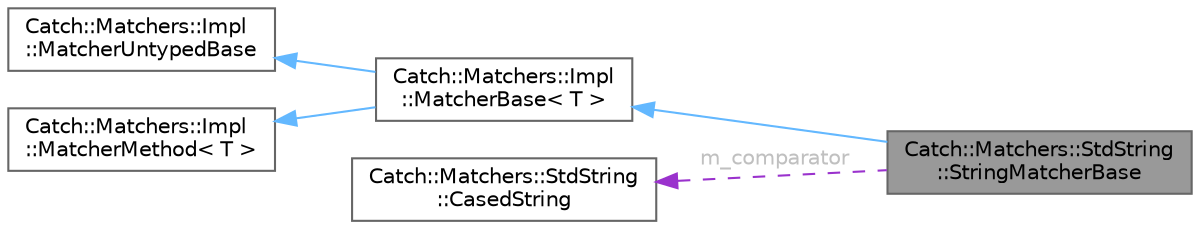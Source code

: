 digraph "Catch::Matchers::StdString::StringMatcherBase"
{
 // LATEX_PDF_SIZE
  bgcolor="transparent";
  edge [fontname=Helvetica,fontsize=10,labelfontname=Helvetica,labelfontsize=10];
  node [fontname=Helvetica,fontsize=10,shape=box,height=0.2,width=0.4];
  rankdir="LR";
  Node1 [id="Node000001",label="Catch::Matchers::StdString\l::StringMatcherBase",height=0.2,width=0.4,color="gray40", fillcolor="grey60", style="filled", fontcolor="black",tooltip=" "];
  Node2 -> Node1 [id="edge9_Node000001_Node000002",dir="back",color="steelblue1",style="solid",tooltip=" "];
  Node2 [id="Node000002",label="Catch::Matchers::Impl\l::MatcherBase\< T \>",height=0.2,width=0.4,color="gray40", fillcolor="white", style="filled",URL="$struct_catch_1_1_matchers_1_1_impl_1_1_matcher_base.html",tooltip=" "];
  Node3 -> Node2 [id="edge10_Node000002_Node000003",dir="back",color="steelblue1",style="solid",tooltip=" "];
  Node3 [id="Node000003",label="Catch::Matchers::Impl\l::MatcherUntypedBase",height=0.2,width=0.4,color="gray40", fillcolor="white", style="filled",URL="$class_catch_1_1_matchers_1_1_impl_1_1_matcher_untyped_base.html",tooltip=" "];
  Node4 -> Node2 [id="edge11_Node000002_Node000004",dir="back",color="steelblue1",style="solid",tooltip=" "];
  Node4 [id="Node000004",label="Catch::Matchers::Impl\l::MatcherMethod\< T \>",height=0.2,width=0.4,color="gray40", fillcolor="white", style="filled",URL="$struct_catch_1_1_matchers_1_1_impl_1_1_matcher_method.html",tooltip=" "];
  Node5 -> Node1 [id="edge12_Node000001_Node000005",dir="back",color="darkorchid3",style="dashed",tooltip=" ",label=" m_comparator",fontcolor="grey" ];
  Node5 [id="Node000005",label="Catch::Matchers::StdString\l::CasedString",height=0.2,width=0.4,color="gray40", fillcolor="white", style="filled",URL="$struct_catch_1_1_matchers_1_1_std_string_1_1_cased_string.html",tooltip=" "];
}
